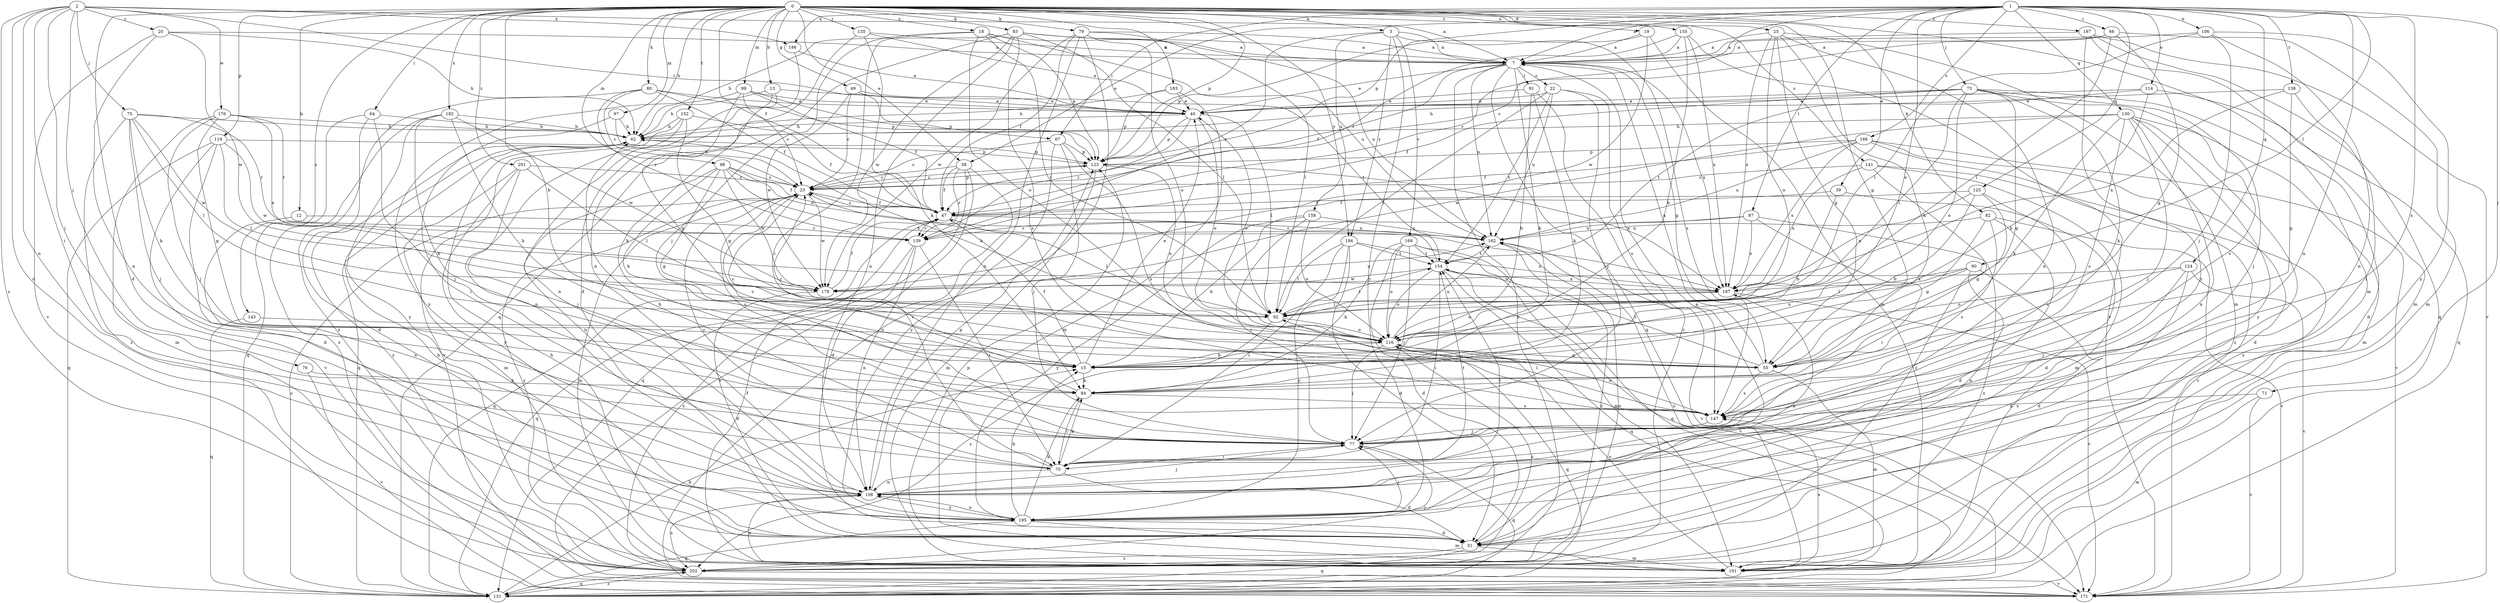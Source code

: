 strict digraph  {
0;
1;
2;
3;
7;
12;
13;
15;
18;
19;
20;
22;
23;
25;
31;
38;
39;
40;
47;
49;
55;
62;
64;
66;
67;
70;
71;
73;
75;
76;
77;
79;
80;
82;
83;
84;
87;
90;
91;
92;
97;
98;
99;
101;
106;
108;
114;
116;
119;
123;
124;
125;
130;
131;
135;
138;
139;
141;
143;
147;
152;
154;
155;
158;
162;
166;
169;
171;
176;
179;
182;
183;
186;
187;
194;
195;
197;
201;
202;
0 -> 3  [label=a];
0 -> 12  [label=b];
0 -> 13  [label=b];
0 -> 15  [label=b];
0 -> 18  [label=c];
0 -> 19  [label=c];
0 -> 25  [label=d];
0 -> 31  [label=d];
0 -> 38  [label=e];
0 -> 47  [label=f];
0 -> 49  [label=g];
0 -> 55  [label=g];
0 -> 62  [label=h];
0 -> 64  [label=i];
0 -> 79  [label=k];
0 -> 80  [label=k];
0 -> 82  [label=k];
0 -> 83  [label=k];
0 -> 97  [label=m];
0 -> 98  [label=m];
0 -> 99  [label=m];
0 -> 101  [label=m];
0 -> 119  [label=p];
0 -> 123  [label=p];
0 -> 135  [label=r];
0 -> 141  [label=s];
0 -> 143  [label=s];
0 -> 152  [label=t];
0 -> 155  [label=u];
0 -> 182  [label=x];
0 -> 183  [label=x];
0 -> 194  [label=y];
0 -> 197  [label=z];
0 -> 201  [label=z];
1 -> 7  [label=a];
1 -> 38  [label=e];
1 -> 39  [label=e];
1 -> 66  [label=i];
1 -> 67  [label=i];
1 -> 71  [label=j];
1 -> 73  [label=j];
1 -> 87  [label=l];
1 -> 90  [label=l];
1 -> 106  [label=n];
1 -> 108  [label=n];
1 -> 114  [label=o];
1 -> 116  [label=o];
1 -> 123  [label=p];
1 -> 124  [label=q];
1 -> 125  [label=q];
1 -> 130  [label=q];
1 -> 138  [label=r];
1 -> 139  [label=r];
1 -> 147  [label=s];
1 -> 166  [label=v];
1 -> 186  [label=x];
2 -> 7  [label=a];
2 -> 20  [label=c];
2 -> 31  [label=d];
2 -> 67  [label=i];
2 -> 70  [label=i];
2 -> 75  [label=j];
2 -> 76  [label=j];
2 -> 77  [label=j];
2 -> 108  [label=n];
2 -> 176  [label=w];
2 -> 186  [label=x];
2 -> 202  [label=z];
3 -> 7  [label=a];
3 -> 139  [label=r];
3 -> 147  [label=s];
3 -> 158  [label=u];
3 -> 169  [label=v];
3 -> 194  [label=y];
3 -> 195  [label=y];
7 -> 22  [label=c];
7 -> 40  [label=e];
7 -> 47  [label=f];
7 -> 55  [label=g];
7 -> 84  [label=k];
7 -> 91  [label=l];
7 -> 131  [label=q];
7 -> 162  [label=u];
7 -> 187  [label=x];
7 -> 202  [label=z];
12 -> 108  [label=n];
12 -> 139  [label=r];
13 -> 40  [label=e];
13 -> 62  [label=h];
13 -> 84  [label=k];
13 -> 108  [label=n];
15 -> 23  [label=c];
15 -> 40  [label=e];
15 -> 47  [label=f];
15 -> 84  [label=k];
18 -> 7  [label=a];
18 -> 70  [label=i];
18 -> 77  [label=j];
18 -> 92  [label=l];
18 -> 116  [label=o];
18 -> 123  [label=p];
18 -> 162  [label=u];
19 -> 7  [label=a];
19 -> 101  [label=m];
19 -> 123  [label=p];
19 -> 179  [label=w];
20 -> 7  [label=a];
20 -> 62  [label=h];
20 -> 108  [label=n];
20 -> 171  [label=v];
20 -> 179  [label=w];
22 -> 40  [label=e];
22 -> 77  [label=j];
22 -> 92  [label=l];
22 -> 147  [label=s];
22 -> 154  [label=t];
22 -> 162  [label=u];
23 -> 47  [label=f];
23 -> 101  [label=m];
23 -> 123  [label=p];
23 -> 147  [label=s];
23 -> 179  [label=w];
23 -> 202  [label=z];
25 -> 7  [label=a];
25 -> 55  [label=g];
25 -> 84  [label=k];
25 -> 101  [label=m];
25 -> 108  [label=n];
25 -> 116  [label=o];
25 -> 187  [label=x];
31 -> 7  [label=a];
31 -> 101  [label=m];
31 -> 131  [label=q];
31 -> 202  [label=z];
38 -> 23  [label=c];
38 -> 31  [label=d];
38 -> 47  [label=f];
38 -> 131  [label=q];
38 -> 139  [label=r];
38 -> 171  [label=v];
39 -> 15  [label=b];
39 -> 31  [label=d];
39 -> 47  [label=f];
40 -> 62  [label=h];
40 -> 92  [label=l];
40 -> 116  [label=o];
40 -> 123  [label=p];
40 -> 139  [label=r];
47 -> 23  [label=c];
47 -> 92  [label=l];
47 -> 131  [label=q];
47 -> 139  [label=r];
47 -> 162  [label=u];
49 -> 23  [label=c];
49 -> 40  [label=e];
49 -> 154  [label=t];
49 -> 179  [label=w];
55 -> 7  [label=a];
55 -> 23  [label=c];
55 -> 101  [label=m];
55 -> 147  [label=s];
55 -> 154  [label=t];
62 -> 123  [label=p];
62 -> 131  [label=q];
62 -> 202  [label=z];
64 -> 31  [label=d];
64 -> 62  [label=h];
64 -> 77  [label=j];
64 -> 131  [label=q];
66 -> 7  [label=a];
66 -> 23  [label=c];
66 -> 55  [label=g];
66 -> 92  [label=l];
66 -> 101  [label=m];
67 -> 23  [label=c];
67 -> 77  [label=j];
67 -> 123  [label=p];
67 -> 147  [label=s];
67 -> 195  [label=y];
70 -> 23  [label=c];
70 -> 31  [label=d];
70 -> 62  [label=h];
70 -> 84  [label=k];
70 -> 108  [label=n];
70 -> 154  [label=t];
71 -> 101  [label=m];
71 -> 147  [label=s];
71 -> 171  [label=v];
73 -> 31  [label=d];
73 -> 40  [label=e];
73 -> 47  [label=f];
73 -> 55  [label=g];
73 -> 62  [label=h];
73 -> 77  [label=j];
73 -> 84  [label=k];
73 -> 92  [label=l];
73 -> 116  [label=o];
73 -> 147  [label=s];
75 -> 15  [label=b];
75 -> 62  [label=h];
75 -> 77  [label=j];
75 -> 92  [label=l];
75 -> 139  [label=r];
75 -> 179  [label=w];
75 -> 202  [label=z];
76 -> 84  [label=k];
76 -> 171  [label=v];
77 -> 70  [label=i];
77 -> 131  [label=q];
79 -> 7  [label=a];
79 -> 47  [label=f];
79 -> 92  [label=l];
79 -> 108  [label=n];
79 -> 116  [label=o];
79 -> 171  [label=v];
79 -> 179  [label=w];
80 -> 23  [label=c];
80 -> 40  [label=e];
80 -> 47  [label=f];
80 -> 123  [label=p];
80 -> 139  [label=r];
80 -> 202  [label=z];
82 -> 31  [label=d];
82 -> 55  [label=g];
82 -> 147  [label=s];
82 -> 162  [label=u];
82 -> 171  [label=v];
83 -> 7  [label=a];
83 -> 62  [label=h];
83 -> 92  [label=l];
83 -> 108  [label=n];
83 -> 131  [label=q];
83 -> 147  [label=s];
83 -> 162  [label=u];
83 -> 179  [label=w];
84 -> 23  [label=c];
84 -> 70  [label=i];
84 -> 147  [label=s];
87 -> 70  [label=i];
87 -> 139  [label=r];
87 -> 162  [label=u];
87 -> 187  [label=x];
87 -> 202  [label=z];
90 -> 31  [label=d];
90 -> 92  [label=l];
90 -> 108  [label=n];
90 -> 116  [label=o];
90 -> 187  [label=x];
91 -> 15  [label=b];
91 -> 40  [label=e];
91 -> 84  [label=k];
91 -> 202  [label=z];
92 -> 116  [label=o];
92 -> 154  [label=t];
92 -> 202  [label=z];
97 -> 23  [label=c];
97 -> 62  [label=h];
97 -> 70  [label=i];
98 -> 15  [label=b];
98 -> 23  [label=c];
98 -> 47  [label=f];
98 -> 55  [label=g];
98 -> 108  [label=n];
98 -> 162  [label=u];
98 -> 179  [label=w];
98 -> 187  [label=x];
99 -> 23  [label=c];
99 -> 40  [label=e];
99 -> 47  [label=f];
99 -> 55  [label=g];
99 -> 123  [label=p];
99 -> 195  [label=y];
101 -> 47  [label=f];
101 -> 62  [label=h];
101 -> 108  [label=n];
101 -> 116  [label=o];
101 -> 123  [label=p];
101 -> 147  [label=s];
101 -> 162  [label=u];
106 -> 7  [label=a];
106 -> 77  [label=j];
106 -> 92  [label=l];
106 -> 108  [label=n];
106 -> 195  [label=y];
108 -> 77  [label=j];
108 -> 123  [label=p];
108 -> 154  [label=t];
108 -> 195  [label=y];
108 -> 202  [label=z];
114 -> 15  [label=b];
114 -> 40  [label=e];
114 -> 131  [label=q];
114 -> 154  [label=t];
116 -> 15  [label=b];
116 -> 40  [label=e];
116 -> 55  [label=g];
116 -> 62  [label=h];
116 -> 77  [label=j];
116 -> 131  [label=q];
116 -> 162  [label=u];
116 -> 202  [label=z];
119 -> 31  [label=d];
119 -> 92  [label=l];
119 -> 123  [label=p];
119 -> 131  [label=q];
119 -> 171  [label=v];
119 -> 179  [label=w];
123 -> 23  [label=c];
123 -> 101  [label=m];
123 -> 116  [label=o];
123 -> 187  [label=x];
124 -> 31  [label=d];
124 -> 77  [label=j];
124 -> 116  [label=o];
124 -> 171  [label=v];
124 -> 179  [label=w];
125 -> 15  [label=b];
125 -> 47  [label=f];
125 -> 55  [label=g];
125 -> 147  [label=s];
125 -> 187  [label=x];
130 -> 62  [label=h];
130 -> 77  [label=j];
130 -> 84  [label=k];
130 -> 101  [label=m];
130 -> 108  [label=n];
130 -> 147  [label=s];
130 -> 179  [label=w];
130 -> 195  [label=y];
130 -> 202  [label=z];
131 -> 15  [label=b];
131 -> 23  [label=c];
131 -> 202  [label=z];
135 -> 7  [label=a];
135 -> 40  [label=e];
135 -> 84  [label=k];
135 -> 108  [label=n];
138 -> 40  [label=e];
138 -> 55  [label=g];
138 -> 70  [label=i];
138 -> 187  [label=x];
139 -> 70  [label=i];
139 -> 108  [label=n];
139 -> 131  [label=q];
139 -> 202  [label=z];
141 -> 23  [label=c];
141 -> 101  [label=m];
141 -> 171  [label=v];
141 -> 187  [label=x];
141 -> 202  [label=z];
143 -> 116  [label=o];
143 -> 131  [label=q];
147 -> 77  [label=j];
147 -> 92  [label=l];
147 -> 116  [label=o];
152 -> 47  [label=f];
152 -> 55  [label=g];
152 -> 62  [label=h];
152 -> 108  [label=n];
152 -> 171  [label=v];
154 -> 23  [label=c];
154 -> 70  [label=i];
154 -> 116  [label=o];
154 -> 131  [label=q];
154 -> 171  [label=v];
154 -> 179  [label=w];
154 -> 187  [label=x];
155 -> 7  [label=a];
155 -> 15  [label=b];
155 -> 47  [label=f];
155 -> 171  [label=v];
155 -> 187  [label=x];
158 -> 15  [label=b];
158 -> 77  [label=j];
158 -> 116  [label=o];
158 -> 162  [label=u];
158 -> 195  [label=y];
162 -> 154  [label=t];
162 -> 171  [label=v];
162 -> 202  [label=z];
166 -> 31  [label=d];
166 -> 47  [label=f];
166 -> 123  [label=p];
166 -> 162  [label=u];
166 -> 171  [label=v];
166 -> 187  [label=x];
166 -> 202  [label=z];
169 -> 31  [label=d];
169 -> 77  [label=j];
169 -> 84  [label=k];
169 -> 101  [label=m];
169 -> 116  [label=o];
169 -> 131  [label=q];
169 -> 154  [label=t];
176 -> 55  [label=g];
176 -> 62  [label=h];
176 -> 77  [label=j];
176 -> 101  [label=m];
176 -> 139  [label=r];
176 -> 187  [label=x];
179 -> 31  [label=d];
179 -> 47  [label=f];
179 -> 162  [label=u];
182 -> 15  [label=b];
182 -> 62  [label=h];
182 -> 84  [label=k];
182 -> 179  [label=w];
182 -> 195  [label=y];
182 -> 202  [label=z];
183 -> 40  [label=e];
183 -> 62  [label=h];
183 -> 101  [label=m];
183 -> 123  [label=p];
186 -> 31  [label=d];
186 -> 40  [label=e];
187 -> 92  [label=l];
187 -> 116  [label=o];
187 -> 171  [label=v];
194 -> 31  [label=d];
194 -> 70  [label=i];
194 -> 92  [label=l];
194 -> 154  [label=t];
194 -> 187  [label=x];
194 -> 195  [label=y];
195 -> 15  [label=b];
195 -> 31  [label=d];
195 -> 77  [label=j];
195 -> 84  [label=k];
195 -> 101  [label=m];
195 -> 108  [label=n];
195 -> 131  [label=q];
195 -> 187  [label=x];
197 -> 7  [label=a];
197 -> 101  [label=m];
197 -> 131  [label=q];
197 -> 171  [label=v];
197 -> 195  [label=y];
201 -> 23  [label=c];
201 -> 77  [label=j];
201 -> 92  [label=l];
201 -> 101  [label=m];
201 -> 195  [label=y];
202 -> 62  [label=h];
202 -> 77  [label=j];
202 -> 131  [label=q];
202 -> 162  [label=u];
202 -> 171  [label=v];
}
